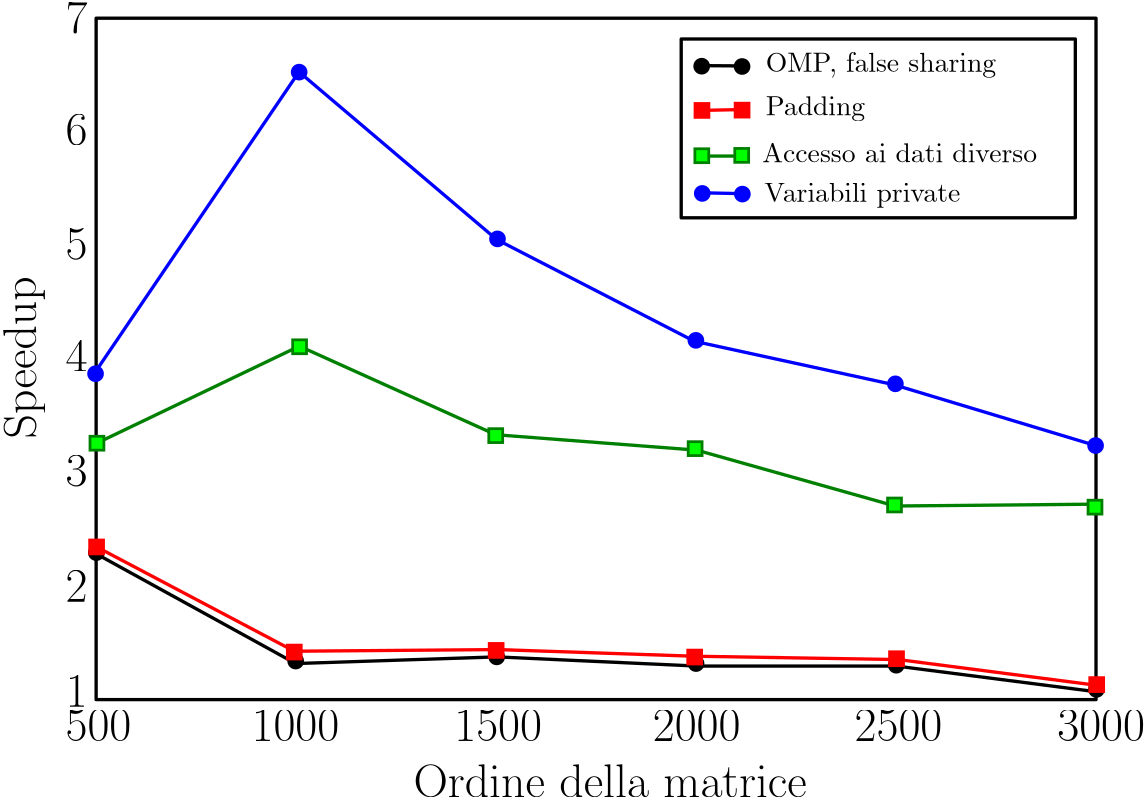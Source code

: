 <?xml version="1.0"?>
<!DOCTYPE ipe SYSTEM "ipe.dtd">
<ipe version="70218" creator="Ipe 7.2.28">
<info created="D:20250210180124" modified="D:20250210180351"/>
<ipestyle name="basic">
<symbol name="arrow/arc(spx)">
<path stroke="sym-stroke" fill="sym-stroke" pen="sym-pen">
0 0 m
-1 0.333 l
-1 -0.333 l
h
</path>
</symbol>
<symbol name="arrow/farc(spx)">
<path stroke="sym-stroke" fill="white" pen="sym-pen">
0 0 m
-1 0.333 l
-1 -0.333 l
h
</path>
</symbol>
<symbol name="arrow/ptarc(spx)">
<path stroke="sym-stroke" fill="sym-stroke" pen="sym-pen">
0 0 m
-1 0.333 l
-0.8 0 l
-1 -0.333 l
h
</path>
</symbol>
<symbol name="arrow/fptarc(spx)">
<path stroke="sym-stroke" fill="white" pen="sym-pen">
0 0 m
-1 0.333 l
-0.8 0 l
-1 -0.333 l
h
</path>
</symbol>
<symbol name="mark/circle(sx)" transformations="translations">
<path fill="sym-stroke">
0.6 0 0 0.6 0 0 e
0.4 0 0 0.4 0 0 e
</path>
</symbol>
<symbol name="mark/disk(sx)" transformations="translations">
<path fill="sym-stroke">
0.6 0 0 0.6 0 0 e
</path>
</symbol>
<symbol name="mark/fdisk(sfx)" transformations="translations">
<group>
<path fill="sym-fill">
0.5 0 0 0.5 0 0 e
</path>
<path fill="sym-stroke" fillrule="eofill">
0.6 0 0 0.6 0 0 e
0.4 0 0 0.4 0 0 e
</path>
</group>
</symbol>
<symbol name="mark/box(sx)" transformations="translations">
<path fill="sym-stroke" fillrule="eofill">
-0.6 -0.6 m
0.6 -0.6 l
0.6 0.6 l
-0.6 0.6 l
h
-0.4 -0.4 m
0.4 -0.4 l
0.4 0.4 l
-0.4 0.4 l
h
</path>
</symbol>
<symbol name="mark/square(sx)" transformations="translations">
<path fill="sym-stroke">
-0.6 -0.6 m
0.6 -0.6 l
0.6 0.6 l
-0.6 0.6 l
h
</path>
</symbol>
<symbol name="mark/fsquare(sfx)" transformations="translations">
<group>
<path fill="sym-fill">
-0.5 -0.5 m
0.5 -0.5 l
0.5 0.5 l
-0.5 0.5 l
h
</path>
<path fill="sym-stroke" fillrule="eofill">
-0.6 -0.6 m
0.6 -0.6 l
0.6 0.6 l
-0.6 0.6 l
h
-0.4 -0.4 m
0.4 -0.4 l
0.4 0.4 l
-0.4 0.4 l
h
</path>
</group>
</symbol>
<symbol name="mark/cross(sx)" transformations="translations">
<group>
<path fill="sym-stroke">
-0.43 -0.57 m
0.57 0.43 l
0.43 0.57 l
-0.57 -0.43 l
h
</path>
<path fill="sym-stroke">
-0.43 0.57 m
0.57 -0.43 l
0.43 -0.57 l
-0.57 0.43 l
h
</path>
</group>
</symbol>
<symbol name="arrow/fnormal(spx)">
<path stroke="sym-stroke" fill="white" pen="sym-pen">
0 0 m
-1 0.333 l
-1 -0.333 l
h
</path>
</symbol>
<symbol name="arrow/pointed(spx)">
<path stroke="sym-stroke" fill="sym-stroke" pen="sym-pen">
0 0 m
-1 0.333 l
-0.8 0 l
-1 -0.333 l
h
</path>
</symbol>
<symbol name="arrow/fpointed(spx)">
<path stroke="sym-stroke" fill="white" pen="sym-pen">
0 0 m
-1 0.333 l
-0.8 0 l
-1 -0.333 l
h
</path>
</symbol>
<symbol name="arrow/linear(spx)">
<path stroke="sym-stroke" pen="sym-pen">
-1 0.333 m
0 0 l
-1 -0.333 l
</path>
</symbol>
<symbol name="arrow/fdouble(spx)">
<path stroke="sym-stroke" fill="white" pen="sym-pen">
0 0 m
-1 0.333 l
-1 -0.333 l
h
-1 0 m
-2 0.333 l
-2 -0.333 l
h
</path>
</symbol>
<symbol name="arrow/double(spx)">
<path stroke="sym-stroke" fill="sym-stroke" pen="sym-pen">
0 0 m
-1 0.333 l
-1 -0.333 l
h
-1 0 m
-2 0.333 l
-2 -0.333 l
h
</path>
</symbol>
<symbol name="arrow/mid-normal(spx)">
<path stroke="sym-stroke" fill="sym-stroke" pen="sym-pen">
0.5 0 m
-0.5 0.333 l
-0.5 -0.333 l
h
</path>
</symbol>
<symbol name="arrow/mid-fnormal(spx)">
<path stroke="sym-stroke" fill="white" pen="sym-pen">
0.5 0 m
-0.5 0.333 l
-0.5 -0.333 l
h
</path>
</symbol>
<symbol name="arrow/mid-pointed(spx)">
<path stroke="sym-stroke" fill="sym-stroke" pen="sym-pen">
0.5 0 m
-0.5 0.333 l
-0.3 0 l
-0.5 -0.333 l
h
</path>
</symbol>
<symbol name="arrow/mid-fpointed(spx)">
<path stroke="sym-stroke" fill="white" pen="sym-pen">
0.5 0 m
-0.5 0.333 l
-0.3 0 l
-0.5 -0.333 l
h
</path>
</symbol>
<symbol name="arrow/mid-double(spx)">
<path stroke="sym-stroke" fill="sym-stroke" pen="sym-pen">
1 0 m
0 0.333 l
0 -0.333 l
h
0 0 m
-1 0.333 l
-1 -0.333 l
h
</path>
</symbol>
<symbol name="arrow/mid-fdouble(spx)">
<path stroke="sym-stroke" fill="white" pen="sym-pen">
1 0 m
0 0.333 l
0 -0.333 l
h
0 0 m
-1 0.333 l
-1 -0.333 l
h
</path>
</symbol>
<anglesize name="22.5 deg" value="22.5"/>
<anglesize name="30 deg" value="30"/>
<anglesize name="45 deg" value="45"/>
<anglesize name="60 deg" value="60"/>
<anglesize name="90 deg" value="90"/>
<arrowsize name="large" value="10"/>
<arrowsize name="small" value="5"/>
<arrowsize name="tiny" value="3"/>
<color name="blue" value="0 0 1"/>
<color name="brown" value="0.647 0.165 0.165"/>
<color name="darkblue" value="0 0 0.545"/>
<color name="darkcyan" value="0 0.545 0.545"/>
<color name="darkgray" value="0.663"/>
<color name="darkgreen" value="0 0.392 0"/>
<color name="darkmagenta" value="0.545 0 0.545"/>
<color name="darkorange" value="1 0.549 0"/>
<color name="darkred" value="0.545 0 0"/>
<color name="gold" value="1 0.843 0"/>
<color name="gray" value="0.745"/>
<color name="green" value="0 1 0"/>
<color name="lightblue" value="0.678 0.847 0.902"/>
<color name="lightcyan" value="0.878 1 1"/>
<color name="lightgray" value="0.827"/>
<color name="lightgreen" value="0.565 0.933 0.565"/>
<color name="lightyellow" value="1 1 0.878"/>
<color name="navy" value="0 0 0.502"/>
<color name="orange" value="1 0.647 0"/>
<color name="pink" value="1 0.753 0.796"/>
<color name="purple" value="0.627 0.125 0.941"/>
<color name="red" value="1 0 0"/>
<color name="seagreen" value="0.18 0.545 0.341"/>
<color name="turquoise" value="0.251 0.878 0.816"/>
<color name="violet" value="0.933 0.51 0.933"/>
<color name="yellow" value="1 1 0"/>
<dashstyle name="dash dot dotted" value="[4 2 1 2 1 2] 0"/>
<dashstyle name="dash dotted" value="[4 2 1 2] 0"/>
<dashstyle name="dashed" value="[4] 0"/>
<dashstyle name="dotted" value="[1 3] 0"/>
<gridsize name="10 pts (~3.5 mm)" value="10"/>
<gridsize name="14 pts (~5 mm)" value="14"/>
<gridsize name="16 pts (~6 mm)" value="16"/>
<gridsize name="20 pts (~7 mm)" value="20"/>
<gridsize name="28 pts (~10 mm)" value="28"/>
<gridsize name="32 pts (~12 mm)" value="32"/>
<gridsize name="4 pts" value="4"/>
<gridsize name="56 pts (~20 mm)" value="56"/>
<gridsize name="8 pts (~3 mm)" value="8"/>
<opacity name="10%" value="0.1"/>
<opacity name="30%" value="0.3"/>
<opacity name="50%" value="0.5"/>
<opacity name="75%" value="0.75"/>
<pen name="fat" value="1.2"/>
<pen name="heavier" value="0.8"/>
<pen name="ultrafat" value="2"/>
<symbolsize name="large" value="5"/>
<symbolsize name="small" value="2"/>
<symbolsize name="tiny" value="1.1"/>
<textsize name="Huge" value="\Huge"/>
<textsize name="LARGE" value="\LARGE"/>
<textsize name="Large" value="\Large"/>
<textsize name="footnote" value="\footnotesize"/>
<textsize name="huge" value="\huge"/>
<textsize name="large" value="\large"/>
<textsize name="script" value="\scriptsize"/>
<textsize name="small" value="\small"/>
<textsize name="tiny" value="\tiny"/>
<textstyle name="center" begin="\begin{center}" end="\end{center}"/>
<textstyle name="item" begin="\begin{itemize}\item{}" end="\end{itemize}"/>
<textstyle name="itemize" begin="\begin{itemize}" end="\end{itemize}"/>
<tiling name="falling" angle="-60" step="4" width="1"/>
<tiling name="rising" angle="30" step="4" width="1"/>
</ipestyle>
<page>
<layer name="alpha"/>
<view layers="alpha" active="alpha"/>
<path layer="alpha" stroke="black" pen="fat" opacity="30%" stroke-opacity="opaque">
112.663 772.609 m
112.663 527.305 l
472.616 527.305 l
472.616 772.609 l
h
</path>
<text matrix="1 0 0 1 -15.6772 -5.93361" transformations="translations" pos="117.321 518.365" stroke="black" type="label" width="23.686" height="11.097" depth="0" valign="baseline" size="LARGE">500</text>
<text matrix="1 0 0 1 51.2868 -5.93354" transformations="translations" pos="117.321 518.365" stroke="black" type="label" width="31.581" height="11.097" depth="0" valign="baseline" size="LARGE">1000</text>
<text matrix="1 0 0 1 124.257 -5.93375" transformations="translations" pos="117.321 518.365" stroke="black" type="label" width="31.581" height="11.097" depth="0" valign="baseline" size="LARGE">1500</text>
<text matrix="1 0 0 1 195.725 -5.93411" transformations="translations" pos="117.321 518.365" stroke="black" type="label" width="31.581" height="11.097" depth="0" valign="baseline" size="LARGE">2000</text>
<text matrix="1 0 0 1 268.394 -5.93418" transformations="translations" pos="117.321 518.365" stroke="black" type="label" width="31.581" height="11.097" depth="0" valign="baseline" size="LARGE">2500</text>
<text matrix="1 0 0 1 341.364 -5.93447" transformations="translations" pos="117.321 518.365" stroke="black" type="label" width="31.581" height="11.097" depth="0" valign="baseline" size="LARGE">3000</text>
<text matrix="1 0 0 1 -15.6768 6.37816" transformations="translations" pos="117.321 518.365" stroke="black" type="label" width="7.895" height="11.097" depth="0" valign="baseline" size="LARGE">1</text>
<text matrix="1 0 0 1 -15.6766 44.2141" transformations="translations" pos="117.321 518.365" stroke="black" type="label" width="7.895" height="11.097" depth="0" valign="baseline" size="LARGE">2</text>
<text matrix="1 0 0 1 -15.6769 85.6532" transformations="translations" pos="117.321 518.365" stroke="black" type="label" width="7.895" height="11.097" depth="0" valign="baseline" size="LARGE">3</text>
<text matrix="1 0 0 1 -15.677 127.092" transformations="translations" pos="117.321 518.365" stroke="black" type="label" width="7.895" height="11.097" depth="0" valign="baseline" size="LARGE">4</text>
<text matrix="1 0 0 1 -15.6768 167.33" transformations="translations" pos="117.321 518.365" stroke="black" type="label" width="7.895" height="11.097" depth="0" valign="baseline" size="LARGE">5</text>
<text matrix="1 0 0 1 -15.6771 208.469" transformations="translations" pos="117.321 518.365" stroke="black" type="label" width="7.895" height="11.097" depth="0" valign="baseline" size="LARGE">6</text>
<text matrix="1 0 0 1 -15.6772 248.707" transformations="translations" pos="117.321 518.365" stroke="black" type="label" width="7.895" height="11.097" depth="0" valign="baseline" size="LARGE">7</text>
<use name="mark/disk(sx)" pos="112.733 580.227" size="large" stroke="black"/>
<use name="mark/disk(sx)" pos="184.501 541.19" size="large" stroke="black"/>
<use name="mark/disk(sx)" pos="256.87 542.691" size="large" stroke="black"/>
<use name="mark/disk(sx)" pos="328.638 540.289" size="large" stroke="black"/>
<use name="mark/disk(sx)" pos="400.707 539.688" size="large" stroke="black"/>
<use name="mark/disk(sx)" pos="472.775 530.98" size="large" stroke="black"/>
<path stroke="black" pen="fat">
112.433 579.926 m
184.501 540.289 l
256.87 542.691 l
328.938 539.388 l
400.707 539.388 l
473.075 530.079 l
</path>
<use name="mark/disk(sx)" pos="330.656 755.335" size="large" stroke="black"/>
<use name="mark/disk(sx)" pos="345.203 755.23" size="large" stroke="black"/>
<path stroke="black" pen="fat">
330.234 755.546 m
345.309 755.44 l
</path>
<use name="mark/square(sx)" pos="330.761 739.417" size="large" stroke="1 0 0"/>
<use name="mark/square(sx)" pos="345.203 739.523" size="large" stroke="1 0 0"/>
<path stroke="1 0 0" pen="fat">
330.339 739.417 m
345.309 739.733 l
</path>
<use name="mark/square(sx)" pos="112.83 582.263" size="large" stroke="1 0 0"/>
<use name="mark/square(sx)" pos="183.998 544.427" size="large" stroke="1 0 0"/>
<use name="mark/square(sx)" pos="256.667 545.027" size="large" stroke="1 0 0"/>
<use name="mark/square(sx)" pos="328.135 542.625" size="large" stroke="1 0 0"/>
<use name="mark/square(sx)" pos="400.804 542.025" size="large" stroke="1 0 0"/>
<use name="mark/square(sx)" pos="472.872 532.716" size="large" stroke="1 0 0"/>
<path stroke="1 0 0" pen="fat">
113.431 581.963 m
183.998 544.727 l
256.967 545.328 l
328.135 542.925 l
401.404 541.724 l
473.172 532.415 l
</path>
<path stroke="0 0.502 0" pen="fat">
330.459 722.982 m
345.386 722.982 l
</path>
<path stroke="0 0.502 0" pen="fat">
112.98 619.661 m
185.79 654.563 l
256.519 622.665 l
328.866 617.118 l
400.289 597.009 l
471.987 597.667 l
</path>
<use matrix="1 0 0 1 -0.00047269 -0.00034798" name="mark/fsquare(sfx)" pos="112.958 619.611" size="large" stroke="0 0.502 0" fill="0 1 0"/>
<use matrix="1 0 0 1 -0.00047269 -0.00034798" name="mark/fsquare(sfx)" pos="185.909 654.331" size="large" stroke="0 0.502 0" fill="0 1 0"/>
<use matrix="1 0 0 1 -0.00047269 -0.00034798" name="mark/fsquare(sfx)" pos="256.519 622.342" size="large" stroke="0 0.502 0" fill="0 1 0"/>
<use matrix="1 0 0 1 -0.00047269 -0.00034798" name="mark/fsquare(sfx)" pos="328.3 617.661" size="large" stroke="0 0.502 0" fill="0 1 0"/>
<use matrix="1 0 0 1 -0.00047269 -0.00034798" name="mark/fsquare(sfx)" pos="400.081 597.375" size="large" stroke="0 0.502 0" fill="0 1 0"/>
<use matrix="1 0 0 1 -0.00047269 -0.00034798" name="mark/fsquare(sfx)" pos="472.252 596.595" size="large" stroke="0 0.502 0" fill="0 1 0"/>
<use matrix="1 0 0 1 -0.00047269 -0.00034798" name="mark/fsquare(sfx)" pos="330.708 723.107" size="large" stroke="0 0.502 0" fill="0 1 0"/>
<use matrix="1 0 0 1 -0.00047269 -0.00034798" name="mark/fsquare(sfx)" pos="345.074 723.232" size="large" stroke="0 0.502 0" fill="0 1 0"/>
<use name="mark/disk(sx)" pos="330.866 709.539" size="large" stroke="0 0 1"/>
<use name="mark/disk(sx)" pos="345.31 709.295" size="large" stroke="0 0 1"/>
<use name="mark/disk(sx)" pos="112.455 644.625" size="large" stroke="0 0 1"/>
<use matrix="1 0 0 1 0.489453 -0.523208" name="mark/disk(sx)" pos="185.264 753.724" size="large" stroke="0 0 1"/>
<use name="mark/disk(sx)" pos="257.149 693.165" size="large" stroke="0 0 1"/>
<use name="mark/disk(sx)" pos="328.572 656.644" size="large" stroke="0 0 1"/>
<use name="mark/disk(sx)" pos="400.394 640.992" size="large" stroke="0 0 1"/>
<use name="mark/disk(sx)" pos="472.463 618.771" size="large" stroke="0 0 1"/>
<path stroke="0 0 1" pen="fat">
330.728 709.757 m
345.442 709.457 l
</path>
<path stroke="0 0 1" pen="fat">
112.12 644.895 m
185.69 753.298 l
256.858 692.941 l
328.026 656.306 l
399.794 640.691 l
472.463 618.771 l
</path>
<text matrix="1 0 0 1 -4.27005 -1.60127" transformations="translations" pos="357.996 754.893" stroke="0" type="label" width="83.022" height="6.926" depth="1.93" valign="baseline">OMP, false sharing</text>
<text matrix="1 0 0 1 -4.27051 -17.258" transformations="translations" pos="357.996 754.893" stroke="0" type="label" width="35.838" height="6.926" depth="1.93" valign="baseline">Padding</text>
<text matrix="1 0 0 1 -4.80465 -48.3935" transformations="translations" pos="357.996 754.893" stroke="0" type="label" width="70.624" height="6.926" depth="1.93" valign="baseline">Variabili private</text>
<text matrix="1 0 0 1 -5.51675 -34.1605" transformations="translations" pos="357.996 754.893" stroke="0" type="label" width="98.99" height="6.918" depth="0" valign="baseline">Accesso ai dati diverso</text>
<text matrix="1 0 0 1 109.559 -26.2065" transformations="translations" pos="117.321 518.365" stroke="black" type="label" width="141.717" height="11.955" depth="0" valign="baseline" size="LARGE">Ordine della matrice</text>
<text matrix="-0.00357944 0.999994 -0.999994 -0.00357944 610 505.875" pos="117.321 518.365" stroke="black" type="label" width="58.415" height="11.954" depth="3.35" valign="baseline" size="LARGE">Speedup</text>
<path stroke="0" pen="fat">
323.29 765.126 m
323.29 700.759 l
465.172 700.759 l
465.172 765.126 l
h
</path>
</page>
</ipe>
